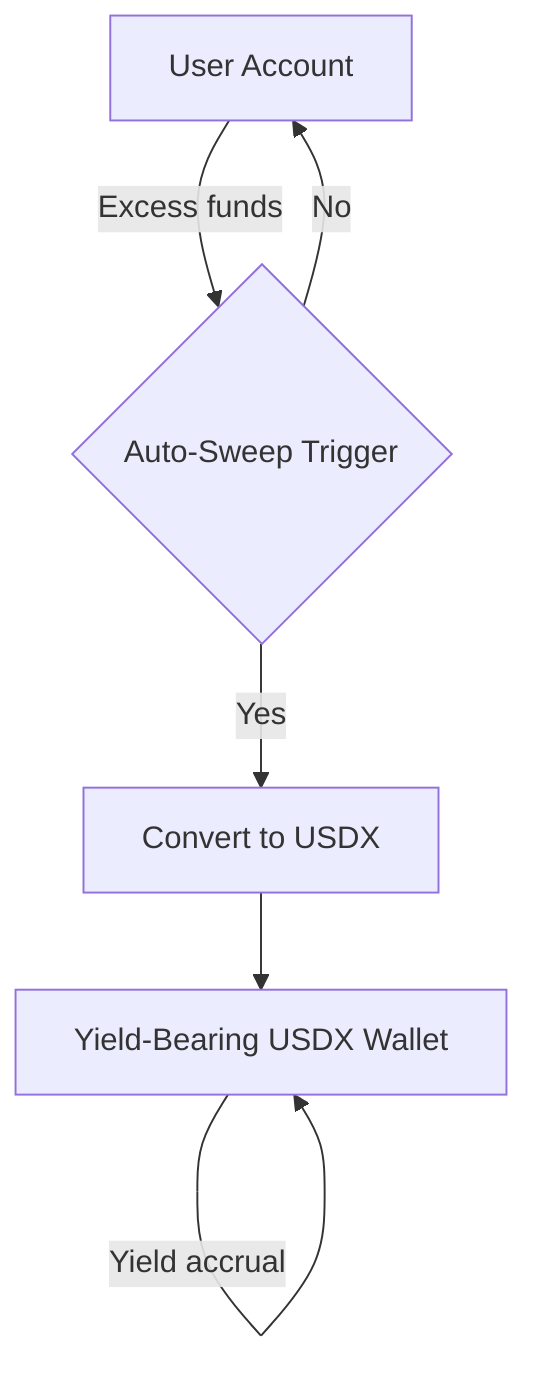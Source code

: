 flowchart TD
    A[User Account] -->|Excess funds| B{Auto-Sweep Trigger}
    B -->|Yes| C[Convert to USDX]
    C --> D[Yield-Bearing USDX Wallet]
    B -->|No| A
    D -->|Yield accrual| D